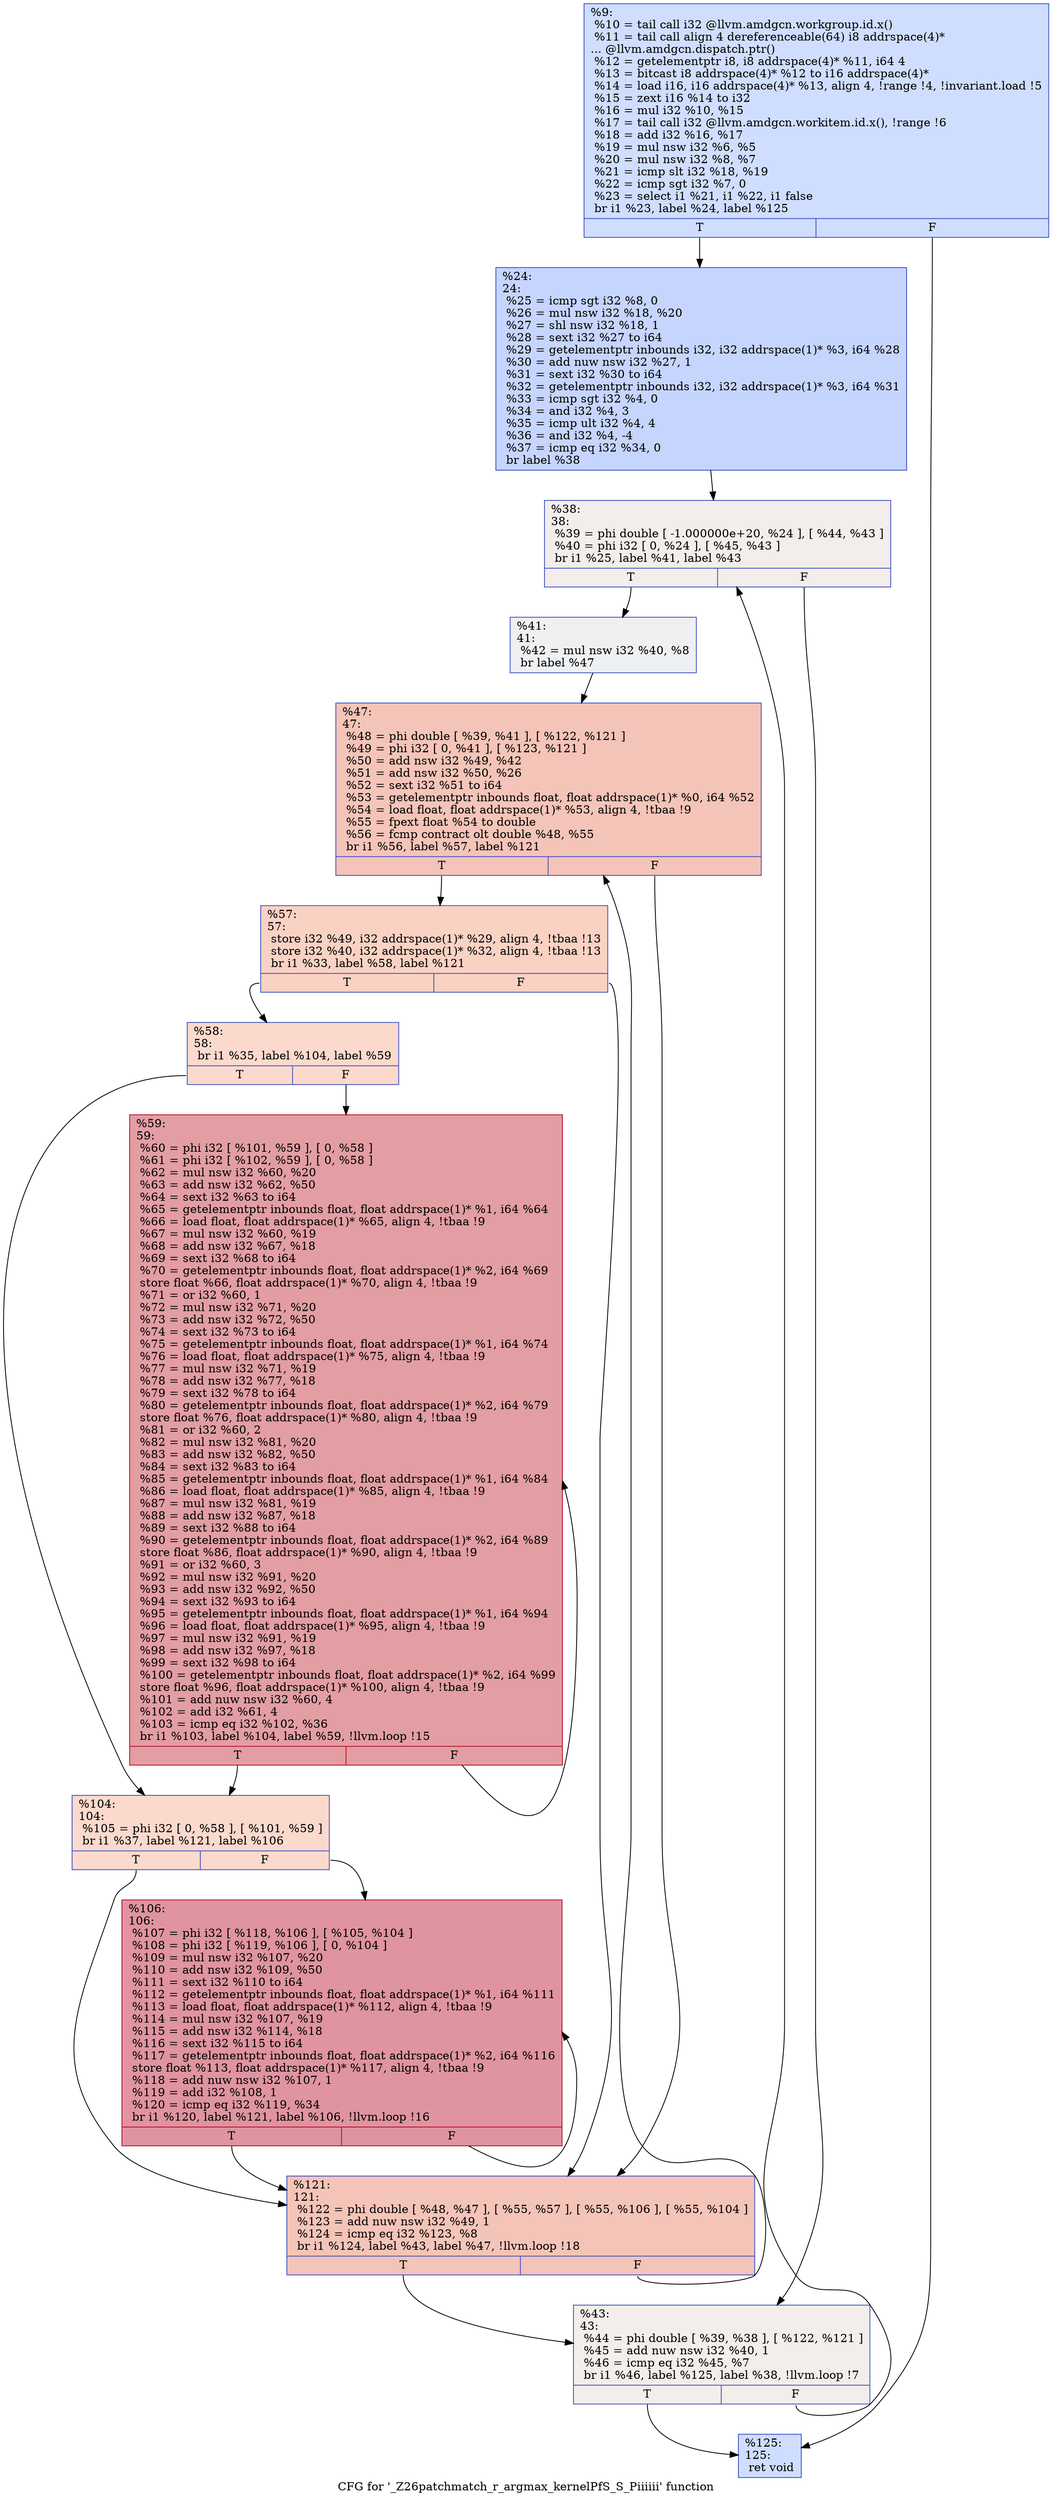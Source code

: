 digraph "CFG for '_Z26patchmatch_r_argmax_kernelPfS_S_Piiiiii' function" {
	label="CFG for '_Z26patchmatch_r_argmax_kernelPfS_S_Piiiiii' function";

	Node0x5f0ca80 [shape=record,color="#3d50c3ff", style=filled, fillcolor="#93b5fe70",label="{%9:\l  %10 = tail call i32 @llvm.amdgcn.workgroup.id.x()\l  %11 = tail call align 4 dereferenceable(64) i8 addrspace(4)*\l... @llvm.amdgcn.dispatch.ptr()\l  %12 = getelementptr i8, i8 addrspace(4)* %11, i64 4\l  %13 = bitcast i8 addrspace(4)* %12 to i16 addrspace(4)*\l  %14 = load i16, i16 addrspace(4)* %13, align 4, !range !4, !invariant.load !5\l  %15 = zext i16 %14 to i32\l  %16 = mul i32 %10, %15\l  %17 = tail call i32 @llvm.amdgcn.workitem.id.x(), !range !6\l  %18 = add i32 %16, %17\l  %19 = mul nsw i32 %6, %5\l  %20 = mul nsw i32 %8, %7\l  %21 = icmp slt i32 %18, %19\l  %22 = icmp sgt i32 %7, 0\l  %23 = select i1 %21, i1 %22, i1 false\l  br i1 %23, label %24, label %125\l|{<s0>T|<s1>F}}"];
	Node0x5f0ca80:s0 -> Node0x5f0f7c0;
	Node0x5f0ca80:s1 -> Node0x5f0f850;
	Node0x5f0f7c0 [shape=record,color="#3d50c3ff", style=filled, fillcolor="#7ea1fa70",label="{%24:\l24:                                               \l  %25 = icmp sgt i32 %8, 0\l  %26 = mul nsw i32 %18, %20\l  %27 = shl nsw i32 %18, 1\l  %28 = sext i32 %27 to i64\l  %29 = getelementptr inbounds i32, i32 addrspace(1)* %3, i64 %28\l  %30 = add nuw nsw i32 %27, 1\l  %31 = sext i32 %30 to i64\l  %32 = getelementptr inbounds i32, i32 addrspace(1)* %3, i64 %31\l  %33 = icmp sgt i32 %4, 0\l  %34 = and i32 %4, 3\l  %35 = icmp ult i32 %4, 4\l  %36 = and i32 %4, -4\l  %37 = icmp eq i32 %34, 0\l  br label %38\l}"];
	Node0x5f0f7c0 -> Node0x5f102a0;
	Node0x5f102a0 [shape=record,color="#3d50c3ff", style=filled, fillcolor="#e5d8d170",label="{%38:\l38:                                               \l  %39 = phi double [ -1.000000e+20, %24 ], [ %44, %43 ]\l  %40 = phi i32 [ 0, %24 ], [ %45, %43 ]\l  br i1 %25, label %41, label %43\l|{<s0>T|<s1>F}}"];
	Node0x5f102a0:s0 -> Node0x5f11040;
	Node0x5f102a0:s1 -> Node0x5f10de0;
	Node0x5f11040 [shape=record,color="#3d50c3ff", style=filled, fillcolor="#d9dce170",label="{%41:\l41:                                               \l  %42 = mul nsw i32 %40, %8\l  br label %47\l}"];
	Node0x5f11040 -> Node0x5f11210;
	Node0x5f10de0 [shape=record,color="#3d50c3ff", style=filled, fillcolor="#e5d8d170",label="{%43:\l43:                                               \l  %44 = phi double [ %39, %38 ], [ %122, %121 ]\l  %45 = add nuw nsw i32 %40, 1\l  %46 = icmp eq i32 %45, %7\l  br i1 %46, label %125, label %38, !llvm.loop !7\l|{<s0>T|<s1>F}}"];
	Node0x5f10de0:s0 -> Node0x5f0f850;
	Node0x5f10de0:s1 -> Node0x5f102a0;
	Node0x5f11210 [shape=record,color="#3d50c3ff", style=filled, fillcolor="#e97a5f70",label="{%47:\l47:                                               \l  %48 = phi double [ %39, %41 ], [ %122, %121 ]\l  %49 = phi i32 [ 0, %41 ], [ %123, %121 ]\l  %50 = add nsw i32 %49, %42\l  %51 = add nsw i32 %50, %26\l  %52 = sext i32 %51 to i64\l  %53 = getelementptr inbounds float, float addrspace(1)* %0, i64 %52\l  %54 = load float, float addrspace(1)* %53, align 4, !tbaa !9\l  %55 = fpext float %54 to double\l  %56 = fcmp contract olt double %48, %55\l  br i1 %56, label %57, label %121\l|{<s0>T|<s1>F}}"];
	Node0x5f11210:s0 -> Node0x5f11d10;
	Node0x5f11210:s1 -> Node0x5f11300;
	Node0x5f11d10 [shape=record,color="#3d50c3ff", style=filled, fillcolor="#f4987a70",label="{%57:\l57:                                               \l  store i32 %49, i32 addrspace(1)* %29, align 4, !tbaa !13\l  store i32 %40, i32 addrspace(1)* %32, align 4, !tbaa !13\l  br i1 %33, label %58, label %121\l|{<s0>T|<s1>F}}"];
	Node0x5f11d10:s0 -> Node0x5f12680;
	Node0x5f11d10:s1 -> Node0x5f11300;
	Node0x5f12680 [shape=record,color="#3d50c3ff", style=filled, fillcolor="#f7ac8e70",label="{%58:\l58:                                               \l  br i1 %35, label %104, label %59\l|{<s0>T|<s1>F}}"];
	Node0x5f12680:s0 -> Node0x5f127c0;
	Node0x5f12680:s1 -> Node0x5f12810;
	Node0x5f12810 [shape=record,color="#b70d28ff", style=filled, fillcolor="#be242e70",label="{%59:\l59:                                               \l  %60 = phi i32 [ %101, %59 ], [ 0, %58 ]\l  %61 = phi i32 [ %102, %59 ], [ 0, %58 ]\l  %62 = mul nsw i32 %60, %20\l  %63 = add nsw i32 %62, %50\l  %64 = sext i32 %63 to i64\l  %65 = getelementptr inbounds float, float addrspace(1)* %1, i64 %64\l  %66 = load float, float addrspace(1)* %65, align 4, !tbaa !9\l  %67 = mul nsw i32 %60, %19\l  %68 = add nsw i32 %67, %18\l  %69 = sext i32 %68 to i64\l  %70 = getelementptr inbounds float, float addrspace(1)* %2, i64 %69\l  store float %66, float addrspace(1)* %70, align 4, !tbaa !9\l  %71 = or i32 %60, 1\l  %72 = mul nsw i32 %71, %20\l  %73 = add nsw i32 %72, %50\l  %74 = sext i32 %73 to i64\l  %75 = getelementptr inbounds float, float addrspace(1)* %1, i64 %74\l  %76 = load float, float addrspace(1)* %75, align 4, !tbaa !9\l  %77 = mul nsw i32 %71, %19\l  %78 = add nsw i32 %77, %18\l  %79 = sext i32 %78 to i64\l  %80 = getelementptr inbounds float, float addrspace(1)* %2, i64 %79\l  store float %76, float addrspace(1)* %80, align 4, !tbaa !9\l  %81 = or i32 %60, 2\l  %82 = mul nsw i32 %81, %20\l  %83 = add nsw i32 %82, %50\l  %84 = sext i32 %83 to i64\l  %85 = getelementptr inbounds float, float addrspace(1)* %1, i64 %84\l  %86 = load float, float addrspace(1)* %85, align 4, !tbaa !9\l  %87 = mul nsw i32 %81, %19\l  %88 = add nsw i32 %87, %18\l  %89 = sext i32 %88 to i64\l  %90 = getelementptr inbounds float, float addrspace(1)* %2, i64 %89\l  store float %86, float addrspace(1)* %90, align 4, !tbaa !9\l  %91 = or i32 %60, 3\l  %92 = mul nsw i32 %91, %20\l  %93 = add nsw i32 %92, %50\l  %94 = sext i32 %93 to i64\l  %95 = getelementptr inbounds float, float addrspace(1)* %1, i64 %94\l  %96 = load float, float addrspace(1)* %95, align 4, !tbaa !9\l  %97 = mul nsw i32 %91, %19\l  %98 = add nsw i32 %97, %18\l  %99 = sext i32 %98 to i64\l  %100 = getelementptr inbounds float, float addrspace(1)* %2, i64 %99\l  store float %96, float addrspace(1)* %100, align 4, !tbaa !9\l  %101 = add nuw nsw i32 %60, 4\l  %102 = add i32 %61, 4\l  %103 = icmp eq i32 %102, %36\l  br i1 %103, label %104, label %59, !llvm.loop !15\l|{<s0>T|<s1>F}}"];
	Node0x5f12810:s0 -> Node0x5f127c0;
	Node0x5f12810:s1 -> Node0x5f12810;
	Node0x5f127c0 [shape=record,color="#3d50c3ff", style=filled, fillcolor="#f7ac8e70",label="{%104:\l104:                                              \l  %105 = phi i32 [ 0, %58 ], [ %101, %59 ]\l  br i1 %37, label %121, label %106\l|{<s0>T|<s1>F}}"];
	Node0x5f127c0:s0 -> Node0x5f11300;
	Node0x5f127c0:s1 -> Node0x5f14e90;
	Node0x5f14e90 [shape=record,color="#b70d28ff", style=filled, fillcolor="#b70d2870",label="{%106:\l106:                                              \l  %107 = phi i32 [ %118, %106 ], [ %105, %104 ]\l  %108 = phi i32 [ %119, %106 ], [ 0, %104 ]\l  %109 = mul nsw i32 %107, %20\l  %110 = add nsw i32 %109, %50\l  %111 = sext i32 %110 to i64\l  %112 = getelementptr inbounds float, float addrspace(1)* %1, i64 %111\l  %113 = load float, float addrspace(1)* %112, align 4, !tbaa !9\l  %114 = mul nsw i32 %107, %19\l  %115 = add nsw i32 %114, %18\l  %116 = sext i32 %115 to i64\l  %117 = getelementptr inbounds float, float addrspace(1)* %2, i64 %116\l  store float %113, float addrspace(1)* %117, align 4, !tbaa !9\l  %118 = add nuw nsw i32 %107, 1\l  %119 = add i32 %108, 1\l  %120 = icmp eq i32 %119, %34\l  br i1 %120, label %121, label %106, !llvm.loop !16\l|{<s0>T|<s1>F}}"];
	Node0x5f14e90:s0 -> Node0x5f11300;
	Node0x5f14e90:s1 -> Node0x5f14e90;
	Node0x5f11300 [shape=record,color="#3d50c3ff", style=filled, fillcolor="#e97a5f70",label="{%121:\l121:                                              \l  %122 = phi double [ %48, %47 ], [ %55, %57 ], [ %55, %106 ], [ %55, %104 ]\l  %123 = add nuw nsw i32 %49, 1\l  %124 = icmp eq i32 %123, %8\l  br i1 %124, label %43, label %47, !llvm.loop !18\l|{<s0>T|<s1>F}}"];
	Node0x5f11300:s0 -> Node0x5f10de0;
	Node0x5f11300:s1 -> Node0x5f11210;
	Node0x5f0f850 [shape=record,color="#3d50c3ff", style=filled, fillcolor="#93b5fe70",label="{%125:\l125:                                              \l  ret void\l}"];
}
